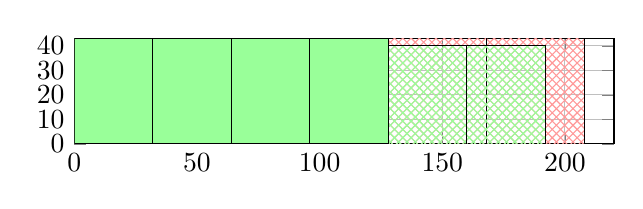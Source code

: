 \begin{tikzpicture}
	\begin{axis}[axis equal image, xmin=0, xmax=220, ymin=0, ymax=43, grid=major]
		\filldraw[draw=black,fill=green!40,pattern=,pattern color=green!40](axis cs:0.0,0.0) rectangle (axis cs:32.0,43.0);		\filldraw[draw=black,fill=green!40,pattern=,pattern color=green!40](axis cs:32.0,0.0) rectangle (axis cs:64.0,43.0);		\filldraw[draw=black,fill=green!40,pattern=,pattern color=green!40](axis cs:64.0,0.0) rectangle (axis cs:96.0,43.0);		\filldraw[draw=black,fill=green!40,pattern=,pattern color=green!40](axis cs:96.0,0.0) rectangle (axis cs:128.0,43.0);		\filldraw[draw=black,fill=red!40,pattern=crosshatch,pattern color=red!40](axis cs:128.0,-3.0) rectangle (axis cs:168.0,47.0);		\filldraw[draw=black,fill=red!40,pattern=crosshatch,pattern color=red!40](axis cs:168.0,-3.0) rectangle (axis cs:208.0,47.0);		\filldraw[draw=black,fill=green!40,pattern=crosshatch,pattern color=green!40](axis cs:128.0,-3.0) rectangle (axis cs:160.0,40.0);		\filldraw[draw=black,fill=green!40,pattern=crosshatch,pattern color=green!40](axis cs:160.0,-3.0) rectangle (axis cs:192.0,40.0);	\end{axis}
\end{tikzpicture}